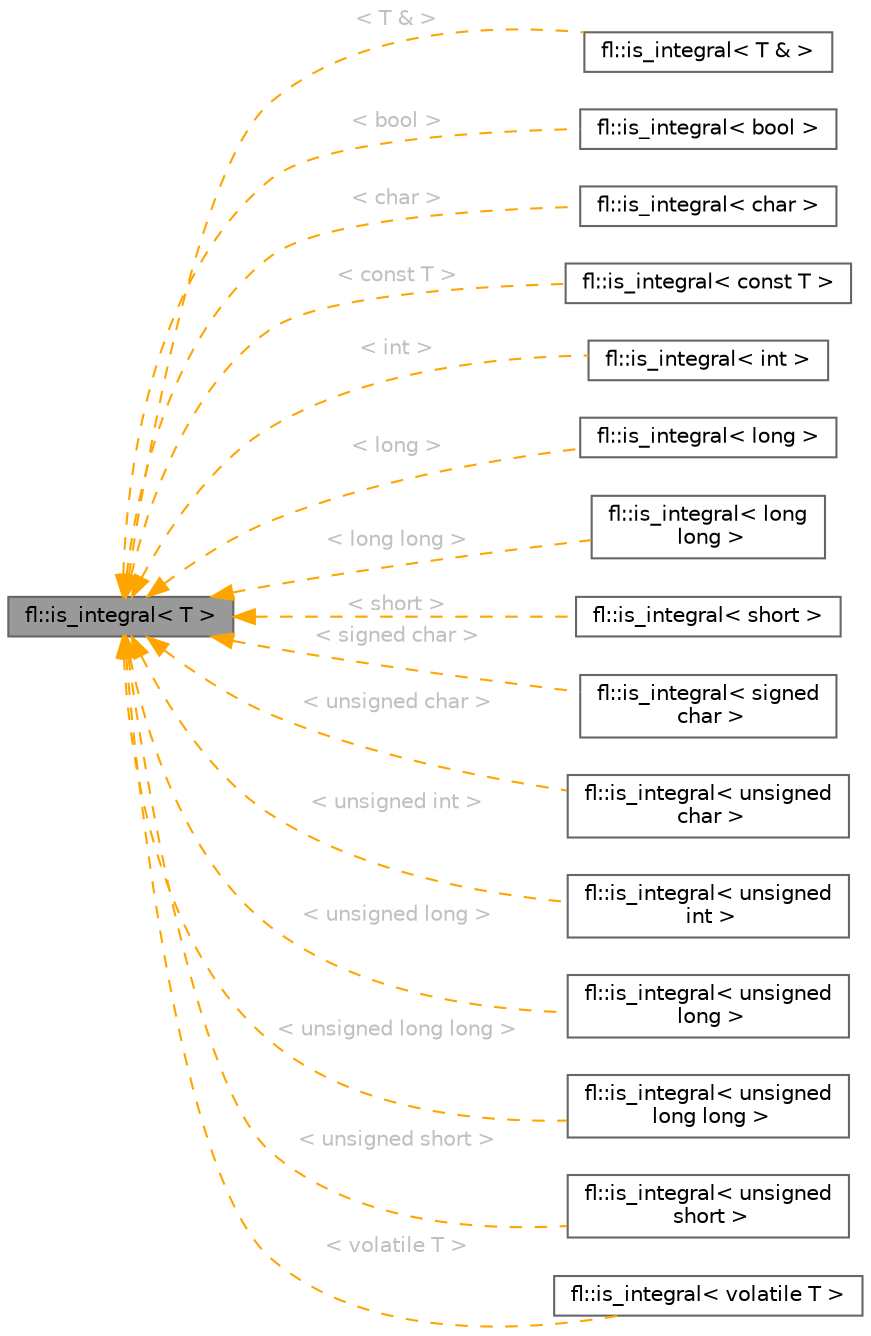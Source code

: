 digraph "fl::is_integral&lt; T &gt;"
{
 // INTERACTIVE_SVG=YES
 // LATEX_PDF_SIZE
  bgcolor="transparent";
  edge [fontname=Helvetica,fontsize=10,labelfontname=Helvetica,labelfontsize=10];
  node [fontname=Helvetica,fontsize=10,shape=box,height=0.2,width=0.4];
  rankdir="LR";
  Node1 [id="Node000001",label="fl::is_integral\< T \>",height=0.2,width=0.4,color="gray40", fillcolor="grey60", style="filled", fontcolor="black",tooltip=" "];
  Node1 -> Node2 [id="edge1_Node000001_Node000002",dir="back",color="orange",style="dashed",tooltip=" ",label=" \< T & \>",fontcolor="grey" ];
  Node2 [id="Node000002",label="fl::is_integral\< T & \>",height=0.2,width=0.4,color="gray40", fillcolor="white", style="filled",URL="$df/d5c/structfl_1_1is__integral_3_01_t_01_6_01_4.html",tooltip=" "];
  Node1 -> Node3 [id="edge2_Node000001_Node000003",dir="back",color="orange",style="dashed",tooltip=" ",label=" \< bool \>",fontcolor="grey" ];
  Node3 [id="Node000003",label="fl::is_integral\< bool \>",height=0.2,width=0.4,color="gray40", fillcolor="white", style="filled",URL="$dc/d6a/structfl_1_1is__integral_3_01bool_01_4.html",tooltip=" "];
  Node1 -> Node4 [id="edge3_Node000001_Node000004",dir="back",color="orange",style="dashed",tooltip=" ",label=" \< char \>",fontcolor="grey" ];
  Node4 [id="Node000004",label="fl::is_integral\< char \>",height=0.2,width=0.4,color="gray40", fillcolor="white", style="filled",URL="$df/d88/structfl_1_1is__integral_3_01char_01_4.html",tooltip=" "];
  Node1 -> Node5 [id="edge4_Node000001_Node000005",dir="back",color="orange",style="dashed",tooltip=" ",label=" \< const T \>",fontcolor="grey" ];
  Node5 [id="Node000005",label="fl::is_integral\< const T \>",height=0.2,width=0.4,color="gray40", fillcolor="white", style="filled",URL="$dc/dbb/structfl_1_1is__integral_3_01const_01_t_01_4.html",tooltip=" "];
  Node1 -> Node6 [id="edge5_Node000001_Node000006",dir="back",color="orange",style="dashed",tooltip=" ",label=" \< int \>",fontcolor="grey" ];
  Node6 [id="Node000006",label="fl::is_integral\< int \>",height=0.2,width=0.4,color="gray40", fillcolor="white", style="filled",URL="$d1/d87/structfl_1_1is__integral_3_01int_01_4.html",tooltip=" "];
  Node1 -> Node7 [id="edge6_Node000001_Node000007",dir="back",color="orange",style="dashed",tooltip=" ",label=" \< long \>",fontcolor="grey" ];
  Node7 [id="Node000007",label="fl::is_integral\< long \>",height=0.2,width=0.4,color="gray40", fillcolor="white", style="filled",URL="$d4/d7d/structfl_1_1is__integral_3_01long_01_4.html",tooltip=" "];
  Node1 -> Node8 [id="edge7_Node000001_Node000008",dir="back",color="orange",style="dashed",tooltip=" ",label=" \< long long \>",fontcolor="grey" ];
  Node8 [id="Node000008",label="fl::is_integral\< long\l long \>",height=0.2,width=0.4,color="gray40", fillcolor="white", style="filled",URL="$d7/d75/structfl_1_1is__integral_3_01long_01long_01_4.html",tooltip=" "];
  Node1 -> Node9 [id="edge8_Node000001_Node000009",dir="back",color="orange",style="dashed",tooltip=" ",label=" \< short \>",fontcolor="grey" ];
  Node9 [id="Node000009",label="fl::is_integral\< short \>",height=0.2,width=0.4,color="gray40", fillcolor="white", style="filled",URL="$d6/d39/structfl_1_1is__integral_3_01short_01_4.html",tooltip=" "];
  Node1 -> Node10 [id="edge9_Node000001_Node000010",dir="back",color="orange",style="dashed",tooltip=" ",label=" \< signed char \>",fontcolor="grey" ];
  Node10 [id="Node000010",label="fl::is_integral\< signed\l char \>",height=0.2,width=0.4,color="gray40", fillcolor="white", style="filled",URL="$dc/d12/structfl_1_1is__integral_3_01signed_01char_01_4.html",tooltip=" "];
  Node1 -> Node11 [id="edge10_Node000001_Node000011",dir="back",color="orange",style="dashed",tooltip=" ",label=" \< unsigned char \>",fontcolor="grey" ];
  Node11 [id="Node000011",label="fl::is_integral\< unsigned\l char \>",height=0.2,width=0.4,color="gray40", fillcolor="white", style="filled",URL="$db/db8/structfl_1_1is__integral_3_01unsigned_01char_01_4.html",tooltip=" "];
  Node1 -> Node12 [id="edge11_Node000001_Node000012",dir="back",color="orange",style="dashed",tooltip=" ",label=" \< unsigned int \>",fontcolor="grey" ];
  Node12 [id="Node000012",label="fl::is_integral\< unsigned\l int \>",height=0.2,width=0.4,color="gray40", fillcolor="white", style="filled",URL="$d1/dff/structfl_1_1is__integral_3_01unsigned_01int_01_4.html",tooltip=" "];
  Node1 -> Node13 [id="edge12_Node000001_Node000013",dir="back",color="orange",style="dashed",tooltip=" ",label=" \< unsigned long \>",fontcolor="grey" ];
  Node13 [id="Node000013",label="fl::is_integral\< unsigned\l long \>",height=0.2,width=0.4,color="gray40", fillcolor="white", style="filled",URL="$dd/d37/structfl_1_1is__integral_3_01unsigned_01long_01_4.html",tooltip=" "];
  Node1 -> Node14 [id="edge13_Node000001_Node000014",dir="back",color="orange",style="dashed",tooltip=" ",label=" \< unsigned long long \>",fontcolor="grey" ];
  Node14 [id="Node000014",label="fl::is_integral\< unsigned\l long long \>",height=0.2,width=0.4,color="gray40", fillcolor="white", style="filled",URL="$df/db7/structfl_1_1is__integral_3_01unsigned_01long_01long_01_4.html",tooltip=" "];
  Node1 -> Node15 [id="edge14_Node000001_Node000015",dir="back",color="orange",style="dashed",tooltip=" ",label=" \< unsigned short \>",fontcolor="grey" ];
  Node15 [id="Node000015",label="fl::is_integral\< unsigned\l short \>",height=0.2,width=0.4,color="gray40", fillcolor="white", style="filled",URL="$dd/d14/structfl_1_1is__integral_3_01unsigned_01short_01_4.html",tooltip=" "];
  Node1 -> Node16 [id="edge15_Node000001_Node000016",dir="back",color="orange",style="dashed",tooltip=" ",label=" \< volatile T \>",fontcolor="grey" ];
  Node16 [id="Node000016",label="fl::is_integral\< volatile T \>",height=0.2,width=0.4,color="gray40", fillcolor="white", style="filled",URL="$d3/d48/structfl_1_1is__integral_3_01volatile_01_t_01_4.html",tooltip=" "];
}
